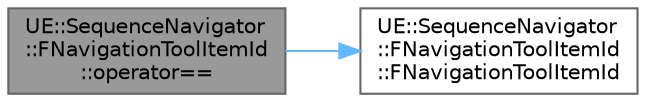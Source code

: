 digraph "UE::SequenceNavigator::FNavigationToolItemId::operator=="
{
 // INTERACTIVE_SVG=YES
 // LATEX_PDF_SIZE
  bgcolor="transparent";
  edge [fontname=Helvetica,fontsize=10,labelfontname=Helvetica,labelfontsize=10];
  node [fontname=Helvetica,fontsize=10,shape=box,height=0.2,width=0.4];
  rankdir="LR";
  Node1 [id="Node000001",label="UE::SequenceNavigator\l::FNavigationToolItemId\l::operator==",height=0.2,width=0.4,color="gray40", fillcolor="grey60", style="filled", fontcolor="black",tooltip=" "];
  Node1 -> Node2 [id="edge1_Node000001_Node000002",color="steelblue1",style="solid",tooltip=" "];
  Node2 [id="Node000002",label="UE::SequenceNavigator\l::FNavigationToolItemId\l::FNavigationToolItemId",height=0.2,width=0.4,color="grey40", fillcolor="white", style="filled",URL="$da/dd4/structUE_1_1SequenceNavigator_1_1FNavigationToolItemId.html#ac630f85e77d0e4e3fd6d80d6b5732ca7",tooltip="Default Ctor."];
}
